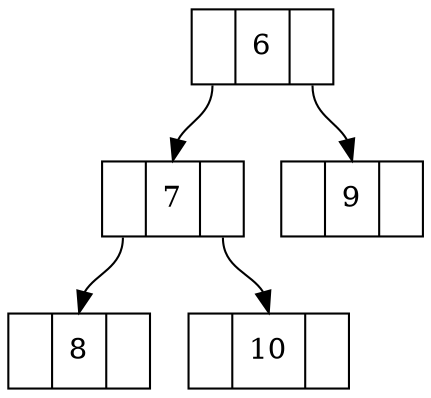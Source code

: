 digraph Heap {
	node [shape=record]

	node0 [label = "<f0> |<f1> 6|<f2> "]
	node0:f0 -> node1:f1
	node0:f2 -> node2:f1
	node1 [label = "<f0> |<f1> 7|<f2> "]
	node1:f0 -> node3:f1
	node1:f2 -> node4:f1
	node2 [label = "<f0> |<f1> 9|<f2> "]
	node3 [label = "<f0> |<f1> 8|<f2> "]
	node4 [label = "<f0> |<f1> 10|<f2> "]
}
